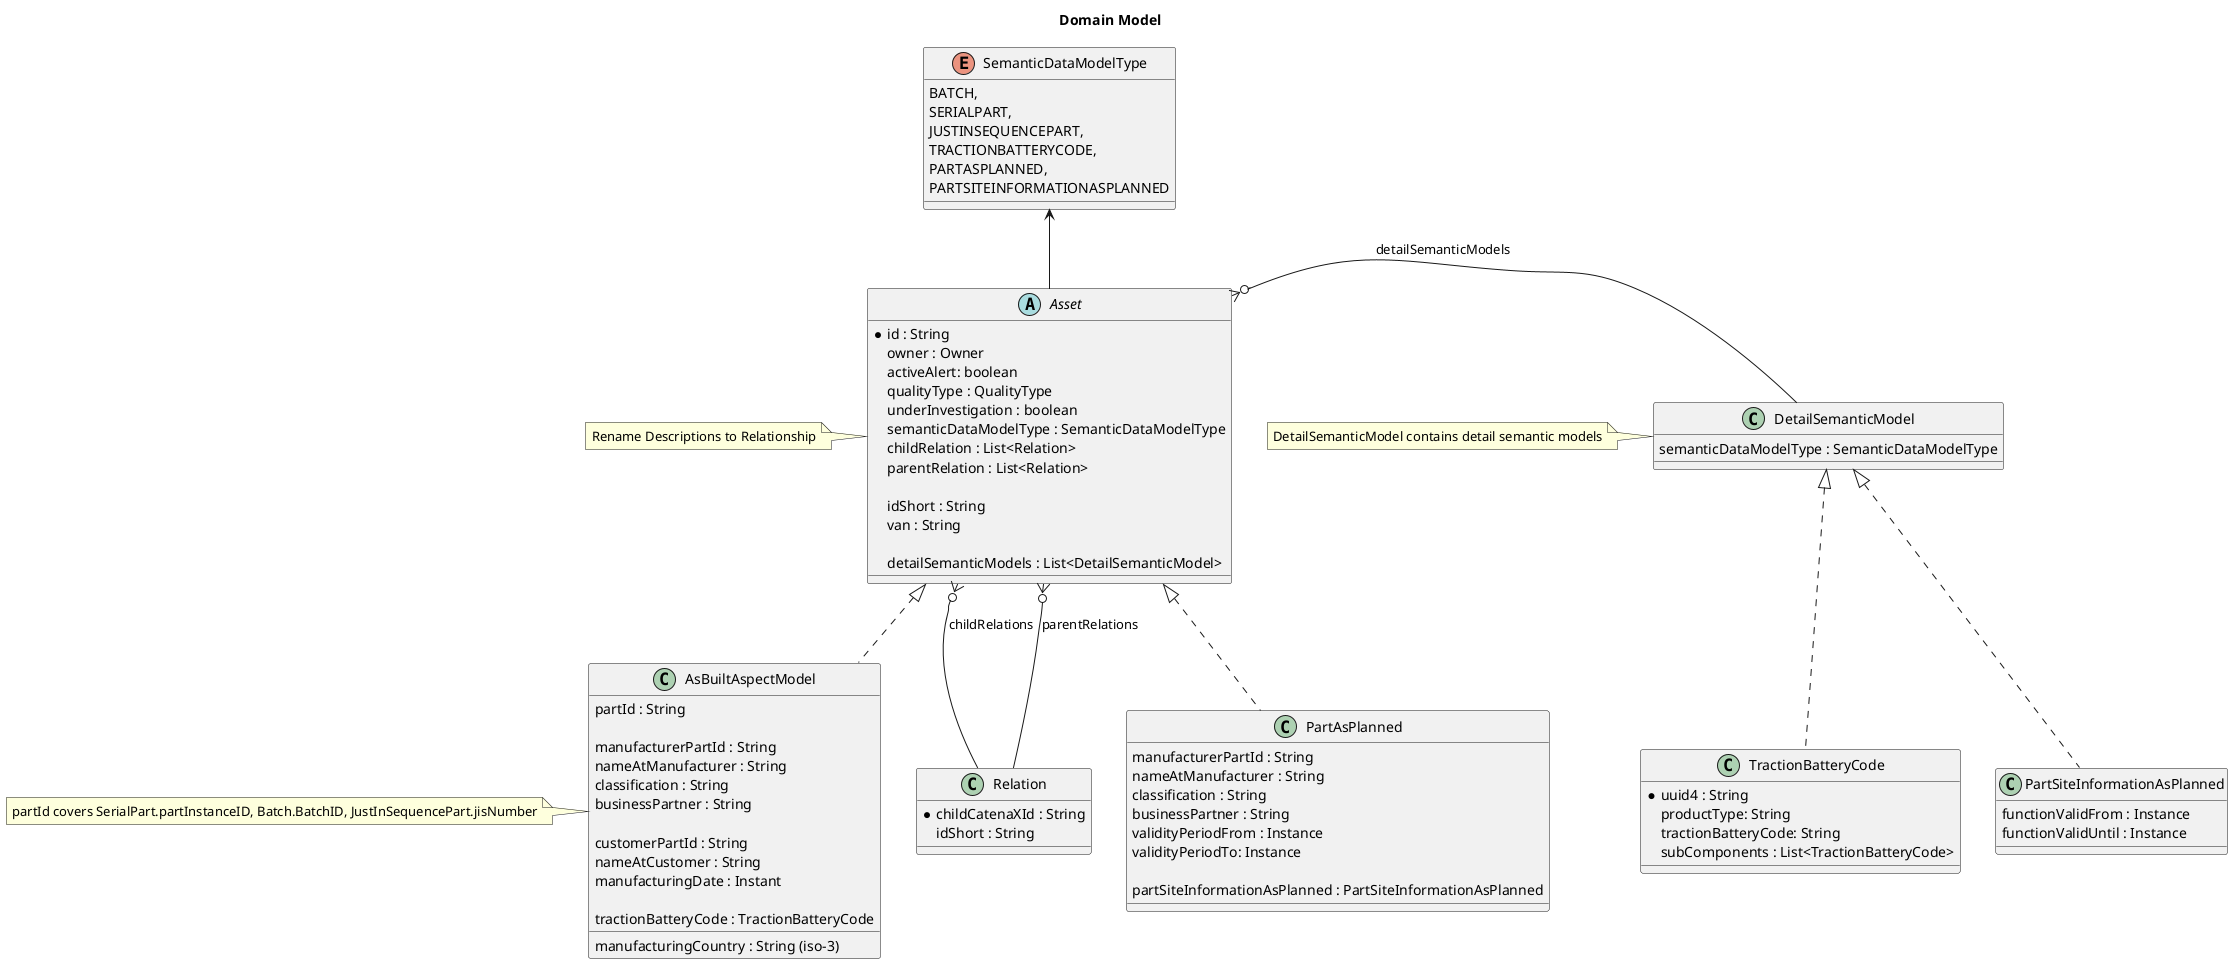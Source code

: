 @startuml

title: Domain Model


abstract Asset {
        *   id : String
        owner : Owner
        activeAlert: boolean
        qualityType : QualityType
        underInvestigation : boolean
        semanticDataModelType : SemanticDataModelType
        childRelation : List<Relation>
        parentRelation : List<Relation>

        idShort : String
        van : String

        detailSemanticModels : List<DetailSemanticModel>
}

note left
    Rename Descriptions to Relationship
end note


class DetailSemanticModel {
    semanticDataModelType : SemanticDataModelType
}
note left
    DetailSemanticModel contains detail semantic models
end note


class Relation {
       *   childCatenaXId : String
       idShort : String
}

enum SemanticDataModelType {
    BATCH,
    SERIALPART,
    JUSTINSEQUENCEPART,
    TRACTIONBATTERYCODE,
    PARTASPLANNED,
    PARTSITEINFORMATIONASPLANNED
}


class AsBuiltAspectModel {
    partId : String /' BatchID ,  jisNumber , partInstanceID'/

    manufacturerPartId : String /' partTypeInformation.manufacturerPartId '/
    nameAtManufacturer : String /' partTypeInformation.nameAtManufacturer '/
    classification : String /' partTypeInformation.classification '/
    businessPartner : String /' BusinessPartner '/

    customerPartId : String
    nameAtCustomer : String
    manufacturingCountry : String (iso-3)
    manufacturingDate : Instant

    tractionBatteryCode : TractionBatteryCode

}

note left
    partId covers SerialPart.partInstanceID, Batch.BatchID, JustInSequencePart.jisNumber
end note

class TractionBatteryCode {
    * uuid4 : String /' UUID ID '/
    productType: String
    tractionBatteryCode: String
    subComponents : List<TractionBatteryCode>
}

class PartAsPlanned {
    manufacturerPartId : String /' partTypeInformation.manufacturerPartId '/
    nameAtManufacturer : String /' partTypeInformation.nameAtManufacturer '/
    classification : String /' partTypeInformation.classification '/
    businessPartner : String /' BusinessPartner '/
/'
    1.0.0
'/
    validityPeriodFrom : Instance
    validityPeriodTo: Instance

    partSiteInformationAsPlanned : PartSiteInformationAsPlanned
}

class PartSiteInformationAsPlanned {
/'
    1.0.0
    Currently this is not ready for implementing - there is no specification right now.
'/
    functionValidFrom : Instance
    functionValidUntil : Instance

}


SemanticDataModelType <-- Asset
Asset <|.. AsBuiltAspectModel
Asset <|.. PartAsPlanned

Asset }o-- Relation : childRelations
Asset }o--  Relation : parentRelations
Asset }o- DetailSemanticModel : detailSemanticModels
DetailSemanticModel  <|.. TractionBatteryCode
DetailSemanticModel  <|..  PartSiteInformationAsPlanned
@enduml
